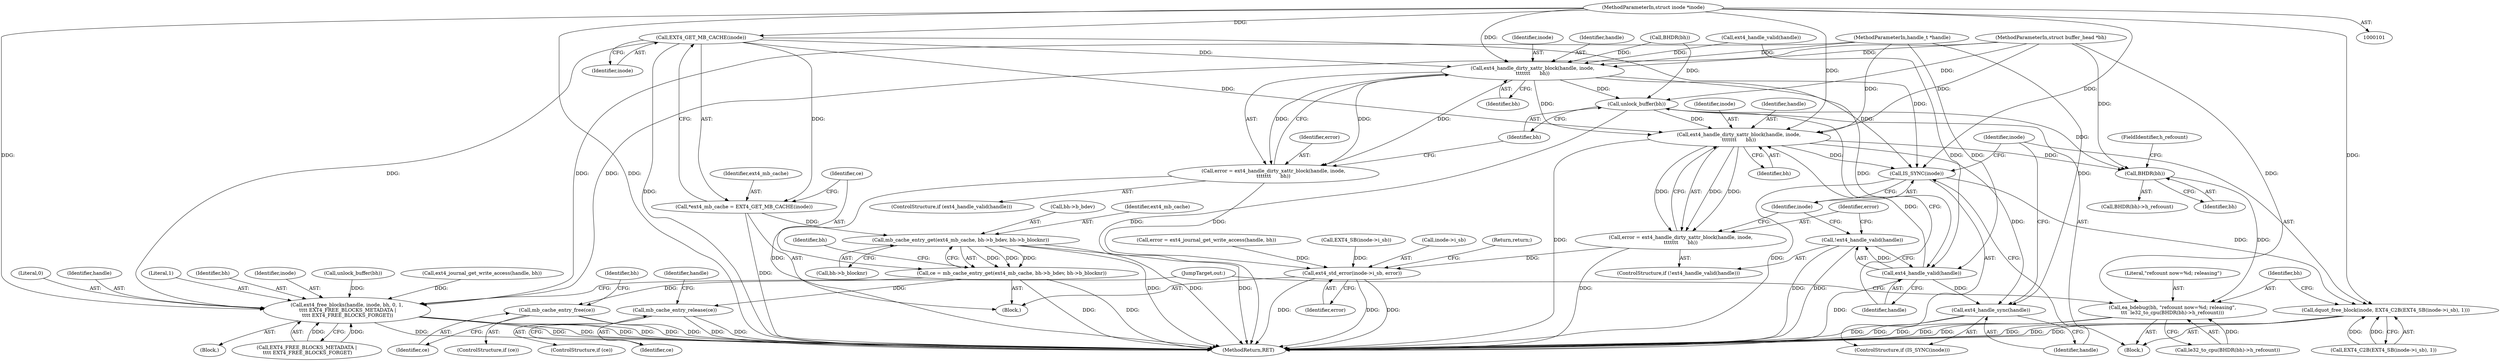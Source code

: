 digraph "0_linux_82939d7999dfc1f1998c4b1c12e2f19edbdff272_9@pointer" {
"1000117" [label="(Call,EXT4_GET_MB_CACHE(inode))"];
"1000103" [label="(MethodParameterIn,struct inode *inode)"];
"1000115" [label="(Call,*ext4_mb_cache = EXT4_GET_MB_CACHE(inode))"];
"1000121" [label="(Call,mb_cache_entry_get(ext4_mb_cache, bh->b_bdev, bh->b_blocknr))"];
"1000119" [label="(Call,ce = mb_cache_entry_get(ext4_mb_cache, bh->b_bdev, bh->b_blocknr))"];
"1000156" [label="(Call,mb_cache_entry_free(ce))"];
"1000183" [label="(Call,mb_cache_entry_release(ce))"];
"1000162" [label="(Call,ext4_free_blocks(handle, inode, bh, 0, 1,\n \t\t\t\t EXT4_FREE_BLOCKS_METADATA |\n \t\t\t\t EXT4_FREE_BLOCKS_FORGET))"];
"1000190" [label="(Call,ext4_handle_dirty_xattr_block(handle, inode,\n\t\t\t\t\t\t\t      bh))"];
"1000188" [label="(Call,error = ext4_handle_dirty_xattr_block(handle, inode,\n\t\t\t\t\t\t\t      bh))"];
"1000228" [label="(Call,ext4_std_error(inode->i_sb, error))"];
"1000194" [label="(Call,unlock_buffer(bh))"];
"1000202" [label="(Call,ext4_handle_dirty_xattr_block(handle, inode,\n\t\t\t\t\t\t\t      bh))"];
"1000200" [label="(Call,error = ext4_handle_dirty_xattr_block(handle, inode,\n\t\t\t\t\t\t\t      bh))"];
"1000207" [label="(Call,IS_SYNC(inode))"];
"1000211" [label="(Call,dquot_free_block(inode, EXT4_C2B(EXT4_SB(inode->i_sb), 1)))"];
"1000209" [label="(Call,ext4_handle_sync(handle))"];
"1000224" [label="(Call,BHDR(bh))"];
"1000219" [label="(Call,ea_bdebug(bh, \"refcount now=%d; releasing\",\n\t\t\t  le32_to_cpu(BHDR(bh)->h_refcount)))"];
"1000198" [label="(Call,ext4_handle_valid(handle))"];
"1000197" [label="(Call,!ext4_handle_valid(handle))"];
"1000197" [label="(Call,!ext4_handle_valid(handle))"];
"1000166" [label="(Literal,0)"];
"1000188" [label="(Call,error = ext4_handle_dirty_xattr_block(handle, inode,\n\t\t\t\t\t\t\t      bh))"];
"1000126" [label="(Call,bh->b_blocknr)"];
"1000198" [label="(Call,ext4_handle_valid(handle))"];
"1000196" [label="(ControlStructure,if (!ext4_handle_valid(handle)))"];
"1000224" [label="(Call,BHDR(bh))"];
"1000220" [label="(Identifier,bh)"];
"1000221" [label="(Literal,\"refcount now=%d; releasing\")"];
"1000122" [label="(Identifier,ext4_mb_cache)"];
"1000191" [label="(Identifier,handle)"];
"1000186" [label="(Call,ext4_handle_valid(handle))"];
"1000232" [label="(Identifier,error)"];
"1000130" [label="(Identifier,bh)"];
"1000194" [label="(Call,unlock_buffer(bh))"];
"1000167" [label="(Literal,1)"];
"1000212" [label="(Identifier,inode)"];
"1000223" [label="(Call,BHDR(bh)->h_refcount)"];
"1000222" [label="(Call,le32_to_cpu(BHDR(bh)->h_refcount))"];
"1000157" [label="(Identifier,ce)"];
"1000205" [label="(Identifier,bh)"];
"1000104" [label="(MethodParameterIn,struct buffer_head *bh)"];
"1000117" [label="(Call,EXT4_GET_MB_CACHE(inode))"];
"1000204" [label="(Identifier,inode)"];
"1000206" [label="(ControlStructure,if (IS_SYNC(inode)))"];
"1000213" [label="(Call,EXT4_C2B(EXT4_SB(inode->i_sb), 1))"];
"1000181" [label="(ControlStructure,if (ce))"];
"1000165" [label="(Identifier,bh)"];
"1000189" [label="(Identifier,error)"];
"1000210" [label="(Identifier,handle)"];
"1000120" [label="(Identifier,ce)"];
"1000190" [label="(Call,ext4_handle_dirty_xattr_block(handle, inode,\n\t\t\t\t\t\t\t      bh))"];
"1000184" [label="(Identifier,ce)"];
"1000156" [label="(Call,mb_cache_entry_free(ce))"];
"1000164" [label="(Identifier,inode)"];
"1000118" [label="(Identifier,inode)"];
"1000119" [label="(Call,ce = mb_cache_entry_get(ext4_mb_cache, bh->b_bdev, bh->b_blocknr))"];
"1000219" [label="(Call,ea_bdebug(bh, \"refcount now=%d; releasing\",\n\t\t\t  le32_to_cpu(BHDR(bh)->h_refcount)))"];
"1000160" [label="(Call,unlock_buffer(bh))"];
"1000214" [label="(Call,EXT4_SB(inode->i_sb))"];
"1000203" [label="(Identifier,handle)"];
"1000225" [label="(Identifier,bh)"];
"1000200" [label="(Call,error = ext4_handle_dirty_xattr_block(handle, inode,\n\t\t\t\t\t\t\t      bh))"];
"1000211" [label="(Call,dquot_free_block(inode, EXT4_C2B(EXT4_SB(inode->i_sb), 1)))"];
"1000183" [label="(Call,mb_cache_entry_release(ce))"];
"1000229" [label="(Call,inode->i_sb)"];
"1000207" [label="(Call,IS_SYNC(inode))"];
"1000159" [label="(Identifier,bh)"];
"1000187" [label="(Identifier,handle)"];
"1000162" [label="(Call,ext4_free_blocks(handle, inode, bh, 0, 1,\n \t\t\t\t EXT4_FREE_BLOCKS_METADATA |\n \t\t\t\t EXT4_FREE_BLOCKS_FORGET))"];
"1000168" [label="(Call,EXT4_FREE_BLOCKS_METADATA |\n \t\t\t\t EXT4_FREE_BLOCKS_FORGET)"];
"1000103" [label="(MethodParameterIn,struct inode *inode)"];
"1000163" [label="(Identifier,handle)"];
"1000102" [label="(MethodParameterIn,handle_t *handle)"];
"1000228" [label="(Call,ext4_std_error(inode->i_sb, error))"];
"1000202" [label="(Call,ext4_handle_dirty_xattr_block(handle, inode,\n\t\t\t\t\t\t\t      bh))"];
"1000233" [label="(Return,return;)"];
"1000116" [label="(Identifier,ext4_mb_cache)"];
"1000195" [label="(Identifier,bh)"];
"1000115" [label="(Call,*ext4_mb_cache = EXT4_GET_MB_CACHE(inode))"];
"1000154" [label="(ControlStructure,if (ce))"];
"1000201" [label="(Identifier,error)"];
"1000226" [label="(FieldIdentifier,h_refcount)"];
"1000176" [label="(Call,BHDR(bh))"];
"1000134" [label="(Call,ext4_journal_get_write_access(handle, bh))"];
"1000192" [label="(Identifier,inode)"];
"1000132" [label="(Call,error = ext4_journal_get_write_access(handle, bh))"];
"1000234" [label="(MethodReturn,RET)"];
"1000105" [label="(Block,)"];
"1000150" [label="(Block,)"];
"1000209" [label="(Call,ext4_handle_sync(handle))"];
"1000172" [label="(Block,)"];
"1000185" [label="(ControlStructure,if (ext4_handle_valid(handle)))"];
"1000199" [label="(Identifier,handle)"];
"1000193" [label="(Identifier,bh)"];
"1000208" [label="(Identifier,inode)"];
"1000121" [label="(Call,mb_cache_entry_get(ext4_mb_cache, bh->b_bdev, bh->b_blocknr))"];
"1000123" [label="(Call,bh->b_bdev)"];
"1000227" [label="(JumpTarget,out:)"];
"1000117" -> "1000115"  [label="AST: "];
"1000117" -> "1000118"  [label="CFG: "];
"1000118" -> "1000117"  [label="AST: "];
"1000115" -> "1000117"  [label="CFG: "];
"1000117" -> "1000234"  [label="DDG: "];
"1000117" -> "1000115"  [label="DDG: "];
"1000103" -> "1000117"  [label="DDG: "];
"1000117" -> "1000162"  [label="DDG: "];
"1000117" -> "1000190"  [label="DDG: "];
"1000117" -> "1000202"  [label="DDG: "];
"1000117" -> "1000207"  [label="DDG: "];
"1000103" -> "1000101"  [label="AST: "];
"1000103" -> "1000234"  [label="DDG: "];
"1000103" -> "1000162"  [label="DDG: "];
"1000103" -> "1000190"  [label="DDG: "];
"1000103" -> "1000202"  [label="DDG: "];
"1000103" -> "1000207"  [label="DDG: "];
"1000103" -> "1000211"  [label="DDG: "];
"1000115" -> "1000105"  [label="AST: "];
"1000116" -> "1000115"  [label="AST: "];
"1000120" -> "1000115"  [label="CFG: "];
"1000115" -> "1000234"  [label="DDG: "];
"1000115" -> "1000121"  [label="DDG: "];
"1000121" -> "1000119"  [label="AST: "];
"1000121" -> "1000126"  [label="CFG: "];
"1000122" -> "1000121"  [label="AST: "];
"1000123" -> "1000121"  [label="AST: "];
"1000126" -> "1000121"  [label="AST: "];
"1000119" -> "1000121"  [label="CFG: "];
"1000121" -> "1000234"  [label="DDG: "];
"1000121" -> "1000234"  [label="DDG: "];
"1000121" -> "1000234"  [label="DDG: "];
"1000121" -> "1000119"  [label="DDG: "];
"1000121" -> "1000119"  [label="DDG: "];
"1000121" -> "1000119"  [label="DDG: "];
"1000119" -> "1000105"  [label="AST: "];
"1000120" -> "1000119"  [label="AST: "];
"1000130" -> "1000119"  [label="CFG: "];
"1000119" -> "1000234"  [label="DDG: "];
"1000119" -> "1000234"  [label="DDG: "];
"1000119" -> "1000156"  [label="DDG: "];
"1000119" -> "1000183"  [label="DDG: "];
"1000156" -> "1000154"  [label="AST: "];
"1000156" -> "1000157"  [label="CFG: "];
"1000157" -> "1000156"  [label="AST: "];
"1000159" -> "1000156"  [label="CFG: "];
"1000156" -> "1000234"  [label="DDG: "];
"1000156" -> "1000234"  [label="DDG: "];
"1000183" -> "1000181"  [label="AST: "];
"1000183" -> "1000184"  [label="CFG: "];
"1000184" -> "1000183"  [label="AST: "];
"1000187" -> "1000183"  [label="CFG: "];
"1000183" -> "1000234"  [label="DDG: "];
"1000183" -> "1000234"  [label="DDG: "];
"1000162" -> "1000150"  [label="AST: "];
"1000162" -> "1000168"  [label="CFG: "];
"1000163" -> "1000162"  [label="AST: "];
"1000164" -> "1000162"  [label="AST: "];
"1000165" -> "1000162"  [label="AST: "];
"1000166" -> "1000162"  [label="AST: "];
"1000167" -> "1000162"  [label="AST: "];
"1000168" -> "1000162"  [label="AST: "];
"1000227" -> "1000162"  [label="CFG: "];
"1000162" -> "1000234"  [label="DDG: "];
"1000162" -> "1000234"  [label="DDG: "];
"1000162" -> "1000234"  [label="DDG: "];
"1000162" -> "1000234"  [label="DDG: "];
"1000162" -> "1000234"  [label="DDG: "];
"1000134" -> "1000162"  [label="DDG: "];
"1000102" -> "1000162"  [label="DDG: "];
"1000160" -> "1000162"  [label="DDG: "];
"1000104" -> "1000162"  [label="DDG: "];
"1000168" -> "1000162"  [label="DDG: "];
"1000168" -> "1000162"  [label="DDG: "];
"1000190" -> "1000188"  [label="AST: "];
"1000190" -> "1000193"  [label="CFG: "];
"1000191" -> "1000190"  [label="AST: "];
"1000192" -> "1000190"  [label="AST: "];
"1000193" -> "1000190"  [label="AST: "];
"1000188" -> "1000190"  [label="CFG: "];
"1000190" -> "1000188"  [label="DDG: "];
"1000190" -> "1000188"  [label="DDG: "];
"1000190" -> "1000188"  [label="DDG: "];
"1000186" -> "1000190"  [label="DDG: "];
"1000102" -> "1000190"  [label="DDG: "];
"1000176" -> "1000190"  [label="DDG: "];
"1000104" -> "1000190"  [label="DDG: "];
"1000190" -> "1000194"  [label="DDG: "];
"1000190" -> "1000198"  [label="DDG: "];
"1000190" -> "1000202"  [label="DDG: "];
"1000190" -> "1000207"  [label="DDG: "];
"1000188" -> "1000185"  [label="AST: "];
"1000189" -> "1000188"  [label="AST: "];
"1000195" -> "1000188"  [label="CFG: "];
"1000188" -> "1000234"  [label="DDG: "];
"1000188" -> "1000228"  [label="DDG: "];
"1000228" -> "1000105"  [label="AST: "];
"1000228" -> "1000232"  [label="CFG: "];
"1000229" -> "1000228"  [label="AST: "];
"1000232" -> "1000228"  [label="AST: "];
"1000233" -> "1000228"  [label="CFG: "];
"1000228" -> "1000234"  [label="DDG: "];
"1000228" -> "1000234"  [label="DDG: "];
"1000228" -> "1000234"  [label="DDG: "];
"1000214" -> "1000228"  [label="DDG: "];
"1000200" -> "1000228"  [label="DDG: "];
"1000132" -> "1000228"  [label="DDG: "];
"1000194" -> "1000172"  [label="AST: "];
"1000194" -> "1000195"  [label="CFG: "];
"1000195" -> "1000194"  [label="AST: "];
"1000199" -> "1000194"  [label="CFG: "];
"1000194" -> "1000234"  [label="DDG: "];
"1000176" -> "1000194"  [label="DDG: "];
"1000104" -> "1000194"  [label="DDG: "];
"1000194" -> "1000202"  [label="DDG: "];
"1000194" -> "1000224"  [label="DDG: "];
"1000202" -> "1000200"  [label="AST: "];
"1000202" -> "1000205"  [label="CFG: "];
"1000203" -> "1000202"  [label="AST: "];
"1000204" -> "1000202"  [label="AST: "];
"1000205" -> "1000202"  [label="AST: "];
"1000200" -> "1000202"  [label="CFG: "];
"1000202" -> "1000234"  [label="DDG: "];
"1000202" -> "1000200"  [label="DDG: "];
"1000202" -> "1000200"  [label="DDG: "];
"1000202" -> "1000200"  [label="DDG: "];
"1000198" -> "1000202"  [label="DDG: "];
"1000102" -> "1000202"  [label="DDG: "];
"1000104" -> "1000202"  [label="DDG: "];
"1000202" -> "1000207"  [label="DDG: "];
"1000202" -> "1000209"  [label="DDG: "];
"1000202" -> "1000224"  [label="DDG: "];
"1000200" -> "1000196"  [label="AST: "];
"1000201" -> "1000200"  [label="AST: "];
"1000208" -> "1000200"  [label="CFG: "];
"1000200" -> "1000234"  [label="DDG: "];
"1000207" -> "1000206"  [label="AST: "];
"1000207" -> "1000208"  [label="CFG: "];
"1000208" -> "1000207"  [label="AST: "];
"1000210" -> "1000207"  [label="CFG: "];
"1000212" -> "1000207"  [label="CFG: "];
"1000207" -> "1000234"  [label="DDG: "];
"1000207" -> "1000211"  [label="DDG: "];
"1000211" -> "1000172"  [label="AST: "];
"1000211" -> "1000213"  [label="CFG: "];
"1000212" -> "1000211"  [label="AST: "];
"1000213" -> "1000211"  [label="AST: "];
"1000220" -> "1000211"  [label="CFG: "];
"1000211" -> "1000234"  [label="DDG: "];
"1000211" -> "1000234"  [label="DDG: "];
"1000211" -> "1000234"  [label="DDG: "];
"1000213" -> "1000211"  [label="DDG: "];
"1000213" -> "1000211"  [label="DDG: "];
"1000209" -> "1000206"  [label="AST: "];
"1000209" -> "1000210"  [label="CFG: "];
"1000210" -> "1000209"  [label="AST: "];
"1000212" -> "1000209"  [label="CFG: "];
"1000209" -> "1000234"  [label="DDG: "];
"1000209" -> "1000234"  [label="DDG: "];
"1000198" -> "1000209"  [label="DDG: "];
"1000102" -> "1000209"  [label="DDG: "];
"1000224" -> "1000223"  [label="AST: "];
"1000224" -> "1000225"  [label="CFG: "];
"1000225" -> "1000224"  [label="AST: "];
"1000226" -> "1000224"  [label="CFG: "];
"1000224" -> "1000219"  [label="DDG: "];
"1000104" -> "1000224"  [label="DDG: "];
"1000219" -> "1000172"  [label="AST: "];
"1000219" -> "1000222"  [label="CFG: "];
"1000220" -> "1000219"  [label="AST: "];
"1000221" -> "1000219"  [label="AST: "];
"1000222" -> "1000219"  [label="AST: "];
"1000227" -> "1000219"  [label="CFG: "];
"1000219" -> "1000234"  [label="DDG: "];
"1000219" -> "1000234"  [label="DDG: "];
"1000219" -> "1000234"  [label="DDG: "];
"1000104" -> "1000219"  [label="DDG: "];
"1000222" -> "1000219"  [label="DDG: "];
"1000198" -> "1000197"  [label="AST: "];
"1000198" -> "1000199"  [label="CFG: "];
"1000199" -> "1000198"  [label="AST: "];
"1000197" -> "1000198"  [label="CFG: "];
"1000198" -> "1000234"  [label="DDG: "];
"1000198" -> "1000197"  [label="DDG: "];
"1000186" -> "1000198"  [label="DDG: "];
"1000102" -> "1000198"  [label="DDG: "];
"1000197" -> "1000196"  [label="AST: "];
"1000201" -> "1000197"  [label="CFG: "];
"1000208" -> "1000197"  [label="CFG: "];
"1000197" -> "1000234"  [label="DDG: "];
"1000197" -> "1000234"  [label="DDG: "];
}
